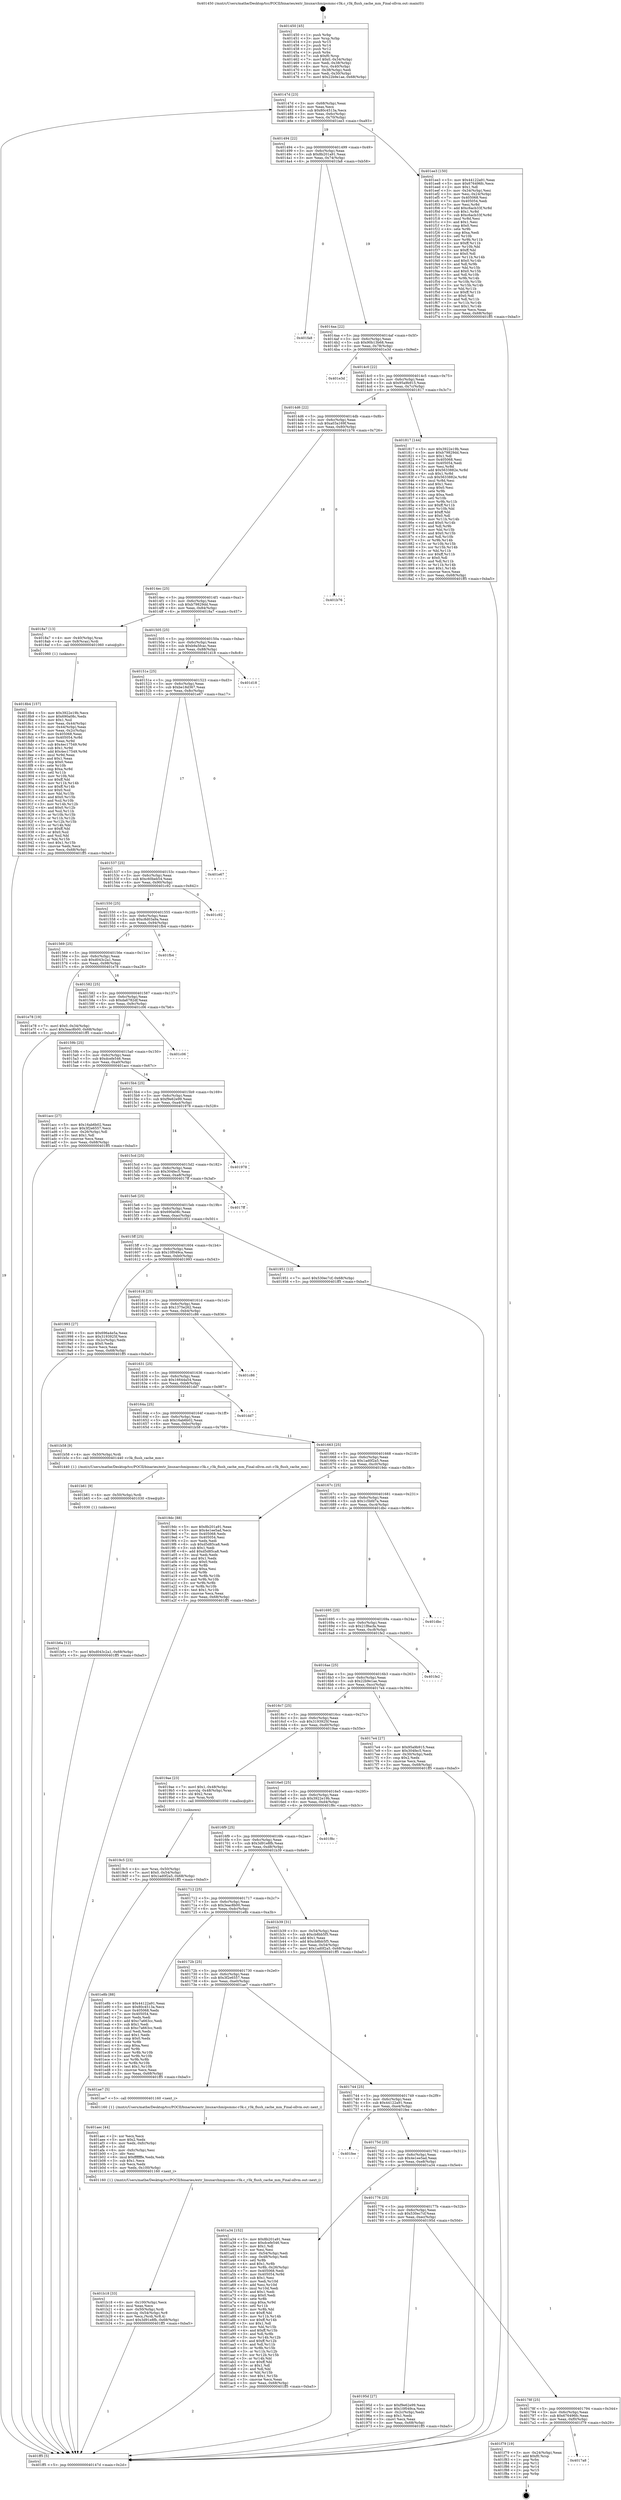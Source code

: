 digraph "0x401450" {
  label = "0x401450 (/mnt/c/Users/mathe/Desktop/tcc/POCII/binaries/extr_linuxarchmipsmmc-r3k.c_r3k_flush_cache_mm_Final-ollvm.out::main(0))"
  labelloc = "t"
  node[shape=record]

  Entry [label="",width=0.3,height=0.3,shape=circle,fillcolor=black,style=filled]
  "0x40147d" [label="{
     0x40147d [23]\l
     | [instrs]\l
     &nbsp;&nbsp;0x40147d \<+3\>: mov -0x68(%rbp),%eax\l
     &nbsp;&nbsp;0x401480 \<+2\>: mov %eax,%ecx\l
     &nbsp;&nbsp;0x401482 \<+6\>: sub $0x80c4513a,%ecx\l
     &nbsp;&nbsp;0x401488 \<+3\>: mov %eax,-0x6c(%rbp)\l
     &nbsp;&nbsp;0x40148b \<+3\>: mov %ecx,-0x70(%rbp)\l
     &nbsp;&nbsp;0x40148e \<+6\>: je 0000000000401ee3 \<main+0xa93\>\l
  }"]
  "0x401ee3" [label="{
     0x401ee3 [150]\l
     | [instrs]\l
     &nbsp;&nbsp;0x401ee3 \<+5\>: mov $0x44122a91,%eax\l
     &nbsp;&nbsp;0x401ee8 \<+5\>: mov $0x676496fc,%ecx\l
     &nbsp;&nbsp;0x401eed \<+2\>: mov $0x1,%dl\l
     &nbsp;&nbsp;0x401eef \<+3\>: mov -0x34(%rbp),%esi\l
     &nbsp;&nbsp;0x401ef2 \<+3\>: mov %esi,-0x24(%rbp)\l
     &nbsp;&nbsp;0x401ef5 \<+7\>: mov 0x405068,%esi\l
     &nbsp;&nbsp;0x401efc \<+7\>: mov 0x405054,%edi\l
     &nbsp;&nbsp;0x401f03 \<+3\>: mov %esi,%r8d\l
     &nbsp;&nbsp;0x401f06 \<+7\>: add $0xc6acb33f,%r8d\l
     &nbsp;&nbsp;0x401f0d \<+4\>: sub $0x1,%r8d\l
     &nbsp;&nbsp;0x401f11 \<+7\>: sub $0xc6acb33f,%r8d\l
     &nbsp;&nbsp;0x401f18 \<+4\>: imul %r8d,%esi\l
     &nbsp;&nbsp;0x401f1c \<+3\>: and $0x1,%esi\l
     &nbsp;&nbsp;0x401f1f \<+3\>: cmp $0x0,%esi\l
     &nbsp;&nbsp;0x401f22 \<+4\>: sete %r9b\l
     &nbsp;&nbsp;0x401f26 \<+3\>: cmp $0xa,%edi\l
     &nbsp;&nbsp;0x401f29 \<+4\>: setl %r10b\l
     &nbsp;&nbsp;0x401f2d \<+3\>: mov %r9b,%r11b\l
     &nbsp;&nbsp;0x401f30 \<+4\>: xor $0xff,%r11b\l
     &nbsp;&nbsp;0x401f34 \<+3\>: mov %r10b,%bl\l
     &nbsp;&nbsp;0x401f37 \<+3\>: xor $0xff,%bl\l
     &nbsp;&nbsp;0x401f3a \<+3\>: xor $0x0,%dl\l
     &nbsp;&nbsp;0x401f3d \<+3\>: mov %r11b,%r14b\l
     &nbsp;&nbsp;0x401f40 \<+4\>: and $0x0,%r14b\l
     &nbsp;&nbsp;0x401f44 \<+3\>: and %dl,%r9b\l
     &nbsp;&nbsp;0x401f47 \<+3\>: mov %bl,%r15b\l
     &nbsp;&nbsp;0x401f4a \<+4\>: and $0x0,%r15b\l
     &nbsp;&nbsp;0x401f4e \<+3\>: and %dl,%r10b\l
     &nbsp;&nbsp;0x401f51 \<+3\>: or %r9b,%r14b\l
     &nbsp;&nbsp;0x401f54 \<+3\>: or %r10b,%r15b\l
     &nbsp;&nbsp;0x401f57 \<+3\>: xor %r15b,%r14b\l
     &nbsp;&nbsp;0x401f5a \<+3\>: or %bl,%r11b\l
     &nbsp;&nbsp;0x401f5d \<+4\>: xor $0xff,%r11b\l
     &nbsp;&nbsp;0x401f61 \<+3\>: or $0x0,%dl\l
     &nbsp;&nbsp;0x401f64 \<+3\>: and %dl,%r11b\l
     &nbsp;&nbsp;0x401f67 \<+3\>: or %r11b,%r14b\l
     &nbsp;&nbsp;0x401f6a \<+4\>: test $0x1,%r14b\l
     &nbsp;&nbsp;0x401f6e \<+3\>: cmovne %ecx,%eax\l
     &nbsp;&nbsp;0x401f71 \<+3\>: mov %eax,-0x68(%rbp)\l
     &nbsp;&nbsp;0x401f74 \<+5\>: jmp 0000000000401ff5 \<main+0xba5\>\l
  }"]
  "0x401494" [label="{
     0x401494 [22]\l
     | [instrs]\l
     &nbsp;&nbsp;0x401494 \<+5\>: jmp 0000000000401499 \<main+0x49\>\l
     &nbsp;&nbsp;0x401499 \<+3\>: mov -0x6c(%rbp),%eax\l
     &nbsp;&nbsp;0x40149c \<+5\>: sub $0x8b201a91,%eax\l
     &nbsp;&nbsp;0x4014a1 \<+3\>: mov %eax,-0x74(%rbp)\l
     &nbsp;&nbsp;0x4014a4 \<+6\>: je 0000000000401fa8 \<main+0xb58\>\l
  }"]
  Exit [label="",width=0.3,height=0.3,shape=circle,fillcolor=black,style=filled,peripheries=2]
  "0x401fa8" [label="{
     0x401fa8\l
  }", style=dashed]
  "0x4014aa" [label="{
     0x4014aa [22]\l
     | [instrs]\l
     &nbsp;&nbsp;0x4014aa \<+5\>: jmp 00000000004014af \<main+0x5f\>\l
     &nbsp;&nbsp;0x4014af \<+3\>: mov -0x6c(%rbp),%eax\l
     &nbsp;&nbsp;0x4014b2 \<+5\>: sub $0x90b13b68,%eax\l
     &nbsp;&nbsp;0x4014b7 \<+3\>: mov %eax,-0x78(%rbp)\l
     &nbsp;&nbsp;0x4014ba \<+6\>: je 0000000000401e3d \<main+0x9ed\>\l
  }"]
  "0x4017a8" [label="{
     0x4017a8\l
  }", style=dashed]
  "0x401e3d" [label="{
     0x401e3d\l
  }", style=dashed]
  "0x4014c0" [label="{
     0x4014c0 [22]\l
     | [instrs]\l
     &nbsp;&nbsp;0x4014c0 \<+5\>: jmp 00000000004014c5 \<main+0x75\>\l
     &nbsp;&nbsp;0x4014c5 \<+3\>: mov -0x6c(%rbp),%eax\l
     &nbsp;&nbsp;0x4014c8 \<+5\>: sub $0x95a9b915,%eax\l
     &nbsp;&nbsp;0x4014cd \<+3\>: mov %eax,-0x7c(%rbp)\l
     &nbsp;&nbsp;0x4014d0 \<+6\>: je 0000000000401817 \<main+0x3c7\>\l
  }"]
  "0x401f79" [label="{
     0x401f79 [19]\l
     | [instrs]\l
     &nbsp;&nbsp;0x401f79 \<+3\>: mov -0x24(%rbp),%eax\l
     &nbsp;&nbsp;0x401f7c \<+7\>: add $0xf0,%rsp\l
     &nbsp;&nbsp;0x401f83 \<+1\>: pop %rbx\l
     &nbsp;&nbsp;0x401f84 \<+2\>: pop %r12\l
     &nbsp;&nbsp;0x401f86 \<+2\>: pop %r14\l
     &nbsp;&nbsp;0x401f88 \<+2\>: pop %r15\l
     &nbsp;&nbsp;0x401f8a \<+1\>: pop %rbp\l
     &nbsp;&nbsp;0x401f8b \<+1\>: ret\l
  }"]
  "0x401817" [label="{
     0x401817 [144]\l
     | [instrs]\l
     &nbsp;&nbsp;0x401817 \<+5\>: mov $0x3922e19b,%eax\l
     &nbsp;&nbsp;0x40181c \<+5\>: mov $0xb79829dd,%ecx\l
     &nbsp;&nbsp;0x401821 \<+2\>: mov $0x1,%dl\l
     &nbsp;&nbsp;0x401823 \<+7\>: mov 0x405068,%esi\l
     &nbsp;&nbsp;0x40182a \<+7\>: mov 0x405054,%edi\l
     &nbsp;&nbsp;0x401831 \<+3\>: mov %esi,%r8d\l
     &nbsp;&nbsp;0x401834 \<+7\>: add $0x5633882e,%r8d\l
     &nbsp;&nbsp;0x40183b \<+4\>: sub $0x1,%r8d\l
     &nbsp;&nbsp;0x40183f \<+7\>: sub $0x5633882e,%r8d\l
     &nbsp;&nbsp;0x401846 \<+4\>: imul %r8d,%esi\l
     &nbsp;&nbsp;0x40184a \<+3\>: and $0x1,%esi\l
     &nbsp;&nbsp;0x40184d \<+3\>: cmp $0x0,%esi\l
     &nbsp;&nbsp;0x401850 \<+4\>: sete %r9b\l
     &nbsp;&nbsp;0x401854 \<+3\>: cmp $0xa,%edi\l
     &nbsp;&nbsp;0x401857 \<+4\>: setl %r10b\l
     &nbsp;&nbsp;0x40185b \<+3\>: mov %r9b,%r11b\l
     &nbsp;&nbsp;0x40185e \<+4\>: xor $0xff,%r11b\l
     &nbsp;&nbsp;0x401862 \<+3\>: mov %r10b,%bl\l
     &nbsp;&nbsp;0x401865 \<+3\>: xor $0xff,%bl\l
     &nbsp;&nbsp;0x401868 \<+3\>: xor $0x0,%dl\l
     &nbsp;&nbsp;0x40186b \<+3\>: mov %r11b,%r14b\l
     &nbsp;&nbsp;0x40186e \<+4\>: and $0x0,%r14b\l
     &nbsp;&nbsp;0x401872 \<+3\>: and %dl,%r9b\l
     &nbsp;&nbsp;0x401875 \<+3\>: mov %bl,%r15b\l
     &nbsp;&nbsp;0x401878 \<+4\>: and $0x0,%r15b\l
     &nbsp;&nbsp;0x40187c \<+3\>: and %dl,%r10b\l
     &nbsp;&nbsp;0x40187f \<+3\>: or %r9b,%r14b\l
     &nbsp;&nbsp;0x401882 \<+3\>: or %r10b,%r15b\l
     &nbsp;&nbsp;0x401885 \<+3\>: xor %r15b,%r14b\l
     &nbsp;&nbsp;0x401888 \<+3\>: or %bl,%r11b\l
     &nbsp;&nbsp;0x40188b \<+4\>: xor $0xff,%r11b\l
     &nbsp;&nbsp;0x40188f \<+3\>: or $0x0,%dl\l
     &nbsp;&nbsp;0x401892 \<+3\>: and %dl,%r11b\l
     &nbsp;&nbsp;0x401895 \<+3\>: or %r11b,%r14b\l
     &nbsp;&nbsp;0x401898 \<+4\>: test $0x1,%r14b\l
     &nbsp;&nbsp;0x40189c \<+3\>: cmovne %ecx,%eax\l
     &nbsp;&nbsp;0x40189f \<+3\>: mov %eax,-0x68(%rbp)\l
     &nbsp;&nbsp;0x4018a2 \<+5\>: jmp 0000000000401ff5 \<main+0xba5\>\l
  }"]
  "0x4014d6" [label="{
     0x4014d6 [22]\l
     | [instrs]\l
     &nbsp;&nbsp;0x4014d6 \<+5\>: jmp 00000000004014db \<main+0x8b\>\l
     &nbsp;&nbsp;0x4014db \<+3\>: mov -0x6c(%rbp),%eax\l
     &nbsp;&nbsp;0x4014de \<+5\>: sub $0xa03a169f,%eax\l
     &nbsp;&nbsp;0x4014e3 \<+3\>: mov %eax,-0x80(%rbp)\l
     &nbsp;&nbsp;0x4014e6 \<+6\>: je 0000000000401b76 \<main+0x726\>\l
  }"]
  "0x401b6a" [label="{
     0x401b6a [12]\l
     | [instrs]\l
     &nbsp;&nbsp;0x401b6a \<+7\>: movl $0xd043c2a1,-0x68(%rbp)\l
     &nbsp;&nbsp;0x401b71 \<+5\>: jmp 0000000000401ff5 \<main+0xba5\>\l
  }"]
  "0x401b76" [label="{
     0x401b76\l
  }", style=dashed]
  "0x4014ec" [label="{
     0x4014ec [25]\l
     | [instrs]\l
     &nbsp;&nbsp;0x4014ec \<+5\>: jmp 00000000004014f1 \<main+0xa1\>\l
     &nbsp;&nbsp;0x4014f1 \<+3\>: mov -0x6c(%rbp),%eax\l
     &nbsp;&nbsp;0x4014f4 \<+5\>: sub $0xb79829dd,%eax\l
     &nbsp;&nbsp;0x4014f9 \<+6\>: mov %eax,-0x84(%rbp)\l
     &nbsp;&nbsp;0x4014ff \<+6\>: je 00000000004018a7 \<main+0x457\>\l
  }"]
  "0x401b61" [label="{
     0x401b61 [9]\l
     | [instrs]\l
     &nbsp;&nbsp;0x401b61 \<+4\>: mov -0x50(%rbp),%rdi\l
     &nbsp;&nbsp;0x401b65 \<+5\>: call 0000000000401030 \<free@plt\>\l
     | [calls]\l
     &nbsp;&nbsp;0x401030 \{1\} (unknown)\l
  }"]
  "0x4018a7" [label="{
     0x4018a7 [13]\l
     | [instrs]\l
     &nbsp;&nbsp;0x4018a7 \<+4\>: mov -0x40(%rbp),%rax\l
     &nbsp;&nbsp;0x4018ab \<+4\>: mov 0x8(%rax),%rdi\l
     &nbsp;&nbsp;0x4018af \<+5\>: call 0000000000401060 \<atoi@plt\>\l
     | [calls]\l
     &nbsp;&nbsp;0x401060 \{1\} (unknown)\l
  }"]
  "0x401505" [label="{
     0x401505 [25]\l
     | [instrs]\l
     &nbsp;&nbsp;0x401505 \<+5\>: jmp 000000000040150a \<main+0xba\>\l
     &nbsp;&nbsp;0x40150a \<+3\>: mov -0x6c(%rbp),%eax\l
     &nbsp;&nbsp;0x40150d \<+5\>: sub $0xb9a5fcac,%eax\l
     &nbsp;&nbsp;0x401512 \<+6\>: mov %eax,-0x88(%rbp)\l
     &nbsp;&nbsp;0x401518 \<+6\>: je 0000000000401d18 \<main+0x8c8\>\l
  }"]
  "0x401b18" [label="{
     0x401b18 [33]\l
     | [instrs]\l
     &nbsp;&nbsp;0x401b18 \<+6\>: mov -0x100(%rbp),%ecx\l
     &nbsp;&nbsp;0x401b1e \<+3\>: imul %eax,%ecx\l
     &nbsp;&nbsp;0x401b21 \<+4\>: mov -0x50(%rbp),%rdi\l
     &nbsp;&nbsp;0x401b25 \<+4\>: movslq -0x54(%rbp),%r8\l
     &nbsp;&nbsp;0x401b29 \<+4\>: mov %ecx,(%rdi,%r8,4)\l
     &nbsp;&nbsp;0x401b2d \<+7\>: movl $0x3d91e8fb,-0x68(%rbp)\l
     &nbsp;&nbsp;0x401b34 \<+5\>: jmp 0000000000401ff5 \<main+0xba5\>\l
  }"]
  "0x401d18" [label="{
     0x401d18\l
  }", style=dashed]
  "0x40151e" [label="{
     0x40151e [25]\l
     | [instrs]\l
     &nbsp;&nbsp;0x40151e \<+5\>: jmp 0000000000401523 \<main+0xd3\>\l
     &nbsp;&nbsp;0x401523 \<+3\>: mov -0x6c(%rbp),%eax\l
     &nbsp;&nbsp;0x401526 \<+5\>: sub $0xbe18d367,%eax\l
     &nbsp;&nbsp;0x40152b \<+6\>: mov %eax,-0x8c(%rbp)\l
     &nbsp;&nbsp;0x401531 \<+6\>: je 0000000000401e67 \<main+0xa17\>\l
  }"]
  "0x401aec" [label="{
     0x401aec [44]\l
     | [instrs]\l
     &nbsp;&nbsp;0x401aec \<+2\>: xor %ecx,%ecx\l
     &nbsp;&nbsp;0x401aee \<+5\>: mov $0x2,%edx\l
     &nbsp;&nbsp;0x401af3 \<+6\>: mov %edx,-0xfc(%rbp)\l
     &nbsp;&nbsp;0x401af9 \<+1\>: cltd\l
     &nbsp;&nbsp;0x401afa \<+6\>: mov -0xfc(%rbp),%esi\l
     &nbsp;&nbsp;0x401b00 \<+2\>: idiv %esi\l
     &nbsp;&nbsp;0x401b02 \<+6\>: imul $0xfffffffe,%edx,%edx\l
     &nbsp;&nbsp;0x401b08 \<+3\>: sub $0x1,%ecx\l
     &nbsp;&nbsp;0x401b0b \<+2\>: sub %ecx,%edx\l
     &nbsp;&nbsp;0x401b0d \<+6\>: mov %edx,-0x100(%rbp)\l
     &nbsp;&nbsp;0x401b13 \<+5\>: call 0000000000401160 \<next_i\>\l
     | [calls]\l
     &nbsp;&nbsp;0x401160 \{1\} (/mnt/c/Users/mathe/Desktop/tcc/POCII/binaries/extr_linuxarchmipsmmc-r3k.c_r3k_flush_cache_mm_Final-ollvm.out::next_i)\l
  }"]
  "0x401e67" [label="{
     0x401e67\l
  }", style=dashed]
  "0x401537" [label="{
     0x401537 [25]\l
     | [instrs]\l
     &nbsp;&nbsp;0x401537 \<+5\>: jmp 000000000040153c \<main+0xec\>\l
     &nbsp;&nbsp;0x40153c \<+3\>: mov -0x6c(%rbp),%eax\l
     &nbsp;&nbsp;0x40153f \<+5\>: sub $0xc60beb54,%eax\l
     &nbsp;&nbsp;0x401544 \<+6\>: mov %eax,-0x90(%rbp)\l
     &nbsp;&nbsp;0x40154a \<+6\>: je 0000000000401c92 \<main+0x842\>\l
  }"]
  "0x4019c5" [label="{
     0x4019c5 [23]\l
     | [instrs]\l
     &nbsp;&nbsp;0x4019c5 \<+4\>: mov %rax,-0x50(%rbp)\l
     &nbsp;&nbsp;0x4019c9 \<+7\>: movl $0x0,-0x54(%rbp)\l
     &nbsp;&nbsp;0x4019d0 \<+7\>: movl $0x1ad0f2a5,-0x68(%rbp)\l
     &nbsp;&nbsp;0x4019d7 \<+5\>: jmp 0000000000401ff5 \<main+0xba5\>\l
  }"]
  "0x401c92" [label="{
     0x401c92\l
  }", style=dashed]
  "0x401550" [label="{
     0x401550 [25]\l
     | [instrs]\l
     &nbsp;&nbsp;0x401550 \<+5\>: jmp 0000000000401555 \<main+0x105\>\l
     &nbsp;&nbsp;0x401555 \<+3\>: mov -0x6c(%rbp),%eax\l
     &nbsp;&nbsp;0x401558 \<+5\>: sub $0xc8d03a9a,%eax\l
     &nbsp;&nbsp;0x40155d \<+6\>: mov %eax,-0x94(%rbp)\l
     &nbsp;&nbsp;0x401563 \<+6\>: je 0000000000401fb4 \<main+0xb64\>\l
  }"]
  "0x40178f" [label="{
     0x40178f [25]\l
     | [instrs]\l
     &nbsp;&nbsp;0x40178f \<+5\>: jmp 0000000000401794 \<main+0x344\>\l
     &nbsp;&nbsp;0x401794 \<+3\>: mov -0x6c(%rbp),%eax\l
     &nbsp;&nbsp;0x401797 \<+5\>: sub $0x676496fc,%eax\l
     &nbsp;&nbsp;0x40179c \<+6\>: mov %eax,-0xf0(%rbp)\l
     &nbsp;&nbsp;0x4017a2 \<+6\>: je 0000000000401f79 \<main+0xb29\>\l
  }"]
  "0x401fb4" [label="{
     0x401fb4\l
  }", style=dashed]
  "0x401569" [label="{
     0x401569 [25]\l
     | [instrs]\l
     &nbsp;&nbsp;0x401569 \<+5\>: jmp 000000000040156e \<main+0x11e\>\l
     &nbsp;&nbsp;0x40156e \<+3\>: mov -0x6c(%rbp),%eax\l
     &nbsp;&nbsp;0x401571 \<+5\>: sub $0xd043c2a1,%eax\l
     &nbsp;&nbsp;0x401576 \<+6\>: mov %eax,-0x98(%rbp)\l
     &nbsp;&nbsp;0x40157c \<+6\>: je 0000000000401e78 \<main+0xa28\>\l
  }"]
  "0x40195d" [label="{
     0x40195d [27]\l
     | [instrs]\l
     &nbsp;&nbsp;0x40195d \<+5\>: mov $0xf9e62e99,%eax\l
     &nbsp;&nbsp;0x401962 \<+5\>: mov $0x10f049ca,%ecx\l
     &nbsp;&nbsp;0x401967 \<+3\>: mov -0x2c(%rbp),%edx\l
     &nbsp;&nbsp;0x40196a \<+3\>: cmp $0x1,%edx\l
     &nbsp;&nbsp;0x40196d \<+3\>: cmovl %ecx,%eax\l
     &nbsp;&nbsp;0x401970 \<+3\>: mov %eax,-0x68(%rbp)\l
     &nbsp;&nbsp;0x401973 \<+5\>: jmp 0000000000401ff5 \<main+0xba5\>\l
  }"]
  "0x401e78" [label="{
     0x401e78 [19]\l
     | [instrs]\l
     &nbsp;&nbsp;0x401e78 \<+7\>: movl $0x0,-0x34(%rbp)\l
     &nbsp;&nbsp;0x401e7f \<+7\>: movl $0x3eac8b00,-0x68(%rbp)\l
     &nbsp;&nbsp;0x401e86 \<+5\>: jmp 0000000000401ff5 \<main+0xba5\>\l
  }"]
  "0x401582" [label="{
     0x401582 [25]\l
     | [instrs]\l
     &nbsp;&nbsp;0x401582 \<+5\>: jmp 0000000000401587 \<main+0x137\>\l
     &nbsp;&nbsp;0x401587 \<+3\>: mov -0x6c(%rbp),%eax\l
     &nbsp;&nbsp;0x40158a \<+5\>: sub $0xda6782df,%eax\l
     &nbsp;&nbsp;0x40158f \<+6\>: mov %eax,-0x9c(%rbp)\l
     &nbsp;&nbsp;0x401595 \<+6\>: je 0000000000401c06 \<main+0x7b6\>\l
  }"]
  "0x401776" [label="{
     0x401776 [25]\l
     | [instrs]\l
     &nbsp;&nbsp;0x401776 \<+5\>: jmp 000000000040177b \<main+0x32b\>\l
     &nbsp;&nbsp;0x40177b \<+3\>: mov -0x6c(%rbp),%eax\l
     &nbsp;&nbsp;0x40177e \<+5\>: sub $0x530ec7cf,%eax\l
     &nbsp;&nbsp;0x401783 \<+6\>: mov %eax,-0xec(%rbp)\l
     &nbsp;&nbsp;0x401789 \<+6\>: je 000000000040195d \<main+0x50d\>\l
  }"]
  "0x401c06" [label="{
     0x401c06\l
  }", style=dashed]
  "0x40159b" [label="{
     0x40159b [25]\l
     | [instrs]\l
     &nbsp;&nbsp;0x40159b \<+5\>: jmp 00000000004015a0 \<main+0x150\>\l
     &nbsp;&nbsp;0x4015a0 \<+3\>: mov -0x6c(%rbp),%eax\l
     &nbsp;&nbsp;0x4015a3 \<+5\>: sub $0xdcefe546,%eax\l
     &nbsp;&nbsp;0x4015a8 \<+6\>: mov %eax,-0xa0(%rbp)\l
     &nbsp;&nbsp;0x4015ae \<+6\>: je 0000000000401acc \<main+0x67c\>\l
  }"]
  "0x401a34" [label="{
     0x401a34 [152]\l
     | [instrs]\l
     &nbsp;&nbsp;0x401a34 \<+5\>: mov $0x8b201a91,%eax\l
     &nbsp;&nbsp;0x401a39 \<+5\>: mov $0xdcefe546,%ecx\l
     &nbsp;&nbsp;0x401a3e \<+2\>: mov $0x1,%dl\l
     &nbsp;&nbsp;0x401a40 \<+2\>: xor %esi,%esi\l
     &nbsp;&nbsp;0x401a42 \<+3\>: mov -0x54(%rbp),%edi\l
     &nbsp;&nbsp;0x401a45 \<+3\>: cmp -0x48(%rbp),%edi\l
     &nbsp;&nbsp;0x401a48 \<+4\>: setl %r8b\l
     &nbsp;&nbsp;0x401a4c \<+4\>: and $0x1,%r8b\l
     &nbsp;&nbsp;0x401a50 \<+4\>: mov %r8b,-0x26(%rbp)\l
     &nbsp;&nbsp;0x401a54 \<+7\>: mov 0x405068,%edi\l
     &nbsp;&nbsp;0x401a5b \<+8\>: mov 0x405054,%r9d\l
     &nbsp;&nbsp;0x401a63 \<+3\>: sub $0x1,%esi\l
     &nbsp;&nbsp;0x401a66 \<+3\>: mov %edi,%r10d\l
     &nbsp;&nbsp;0x401a69 \<+3\>: add %esi,%r10d\l
     &nbsp;&nbsp;0x401a6c \<+4\>: imul %r10d,%edi\l
     &nbsp;&nbsp;0x401a70 \<+3\>: and $0x1,%edi\l
     &nbsp;&nbsp;0x401a73 \<+3\>: cmp $0x0,%edi\l
     &nbsp;&nbsp;0x401a76 \<+4\>: sete %r8b\l
     &nbsp;&nbsp;0x401a7a \<+4\>: cmp $0xa,%r9d\l
     &nbsp;&nbsp;0x401a7e \<+4\>: setl %r11b\l
     &nbsp;&nbsp;0x401a82 \<+3\>: mov %r8b,%bl\l
     &nbsp;&nbsp;0x401a85 \<+3\>: xor $0xff,%bl\l
     &nbsp;&nbsp;0x401a88 \<+3\>: mov %r11b,%r14b\l
     &nbsp;&nbsp;0x401a8b \<+4\>: xor $0xff,%r14b\l
     &nbsp;&nbsp;0x401a8f \<+3\>: xor $0x1,%dl\l
     &nbsp;&nbsp;0x401a92 \<+3\>: mov %bl,%r15b\l
     &nbsp;&nbsp;0x401a95 \<+4\>: and $0xff,%r15b\l
     &nbsp;&nbsp;0x401a99 \<+3\>: and %dl,%r8b\l
     &nbsp;&nbsp;0x401a9c \<+3\>: mov %r14b,%r12b\l
     &nbsp;&nbsp;0x401a9f \<+4\>: and $0xff,%r12b\l
     &nbsp;&nbsp;0x401aa3 \<+3\>: and %dl,%r11b\l
     &nbsp;&nbsp;0x401aa6 \<+3\>: or %r8b,%r15b\l
     &nbsp;&nbsp;0x401aa9 \<+3\>: or %r11b,%r12b\l
     &nbsp;&nbsp;0x401aac \<+3\>: xor %r12b,%r15b\l
     &nbsp;&nbsp;0x401aaf \<+3\>: or %r14b,%bl\l
     &nbsp;&nbsp;0x401ab2 \<+3\>: xor $0xff,%bl\l
     &nbsp;&nbsp;0x401ab5 \<+3\>: or $0x1,%dl\l
     &nbsp;&nbsp;0x401ab8 \<+2\>: and %dl,%bl\l
     &nbsp;&nbsp;0x401aba \<+3\>: or %bl,%r15b\l
     &nbsp;&nbsp;0x401abd \<+4\>: test $0x1,%r15b\l
     &nbsp;&nbsp;0x401ac1 \<+3\>: cmovne %ecx,%eax\l
     &nbsp;&nbsp;0x401ac4 \<+3\>: mov %eax,-0x68(%rbp)\l
     &nbsp;&nbsp;0x401ac7 \<+5\>: jmp 0000000000401ff5 \<main+0xba5\>\l
  }"]
  "0x401acc" [label="{
     0x401acc [27]\l
     | [instrs]\l
     &nbsp;&nbsp;0x401acc \<+5\>: mov $0x16ab6b02,%eax\l
     &nbsp;&nbsp;0x401ad1 \<+5\>: mov $0x3f2e6557,%ecx\l
     &nbsp;&nbsp;0x401ad6 \<+3\>: mov -0x26(%rbp),%dl\l
     &nbsp;&nbsp;0x401ad9 \<+3\>: test $0x1,%dl\l
     &nbsp;&nbsp;0x401adc \<+3\>: cmovne %ecx,%eax\l
     &nbsp;&nbsp;0x401adf \<+3\>: mov %eax,-0x68(%rbp)\l
     &nbsp;&nbsp;0x401ae2 \<+5\>: jmp 0000000000401ff5 \<main+0xba5\>\l
  }"]
  "0x4015b4" [label="{
     0x4015b4 [25]\l
     | [instrs]\l
     &nbsp;&nbsp;0x4015b4 \<+5\>: jmp 00000000004015b9 \<main+0x169\>\l
     &nbsp;&nbsp;0x4015b9 \<+3\>: mov -0x6c(%rbp),%eax\l
     &nbsp;&nbsp;0x4015bc \<+5\>: sub $0xf9e62e99,%eax\l
     &nbsp;&nbsp;0x4015c1 \<+6\>: mov %eax,-0xa4(%rbp)\l
     &nbsp;&nbsp;0x4015c7 \<+6\>: je 0000000000401978 \<main+0x528\>\l
  }"]
  "0x40175d" [label="{
     0x40175d [25]\l
     | [instrs]\l
     &nbsp;&nbsp;0x40175d \<+5\>: jmp 0000000000401762 \<main+0x312\>\l
     &nbsp;&nbsp;0x401762 \<+3\>: mov -0x6c(%rbp),%eax\l
     &nbsp;&nbsp;0x401765 \<+5\>: sub $0x4e1ee5ad,%eax\l
     &nbsp;&nbsp;0x40176a \<+6\>: mov %eax,-0xe8(%rbp)\l
     &nbsp;&nbsp;0x401770 \<+6\>: je 0000000000401a34 \<main+0x5e4\>\l
  }"]
  "0x401978" [label="{
     0x401978\l
  }", style=dashed]
  "0x4015cd" [label="{
     0x4015cd [25]\l
     | [instrs]\l
     &nbsp;&nbsp;0x4015cd \<+5\>: jmp 00000000004015d2 \<main+0x182\>\l
     &nbsp;&nbsp;0x4015d2 \<+3\>: mov -0x6c(%rbp),%eax\l
     &nbsp;&nbsp;0x4015d5 \<+5\>: sub $0x304fec5,%eax\l
     &nbsp;&nbsp;0x4015da \<+6\>: mov %eax,-0xa8(%rbp)\l
     &nbsp;&nbsp;0x4015e0 \<+6\>: je 00000000004017ff \<main+0x3af\>\l
  }"]
  "0x401fee" [label="{
     0x401fee\l
  }", style=dashed]
  "0x4017ff" [label="{
     0x4017ff\l
  }", style=dashed]
  "0x4015e6" [label="{
     0x4015e6 [25]\l
     | [instrs]\l
     &nbsp;&nbsp;0x4015e6 \<+5\>: jmp 00000000004015eb \<main+0x19b\>\l
     &nbsp;&nbsp;0x4015eb \<+3\>: mov -0x6c(%rbp),%eax\l
     &nbsp;&nbsp;0x4015ee \<+5\>: sub $0x690a08c,%eax\l
     &nbsp;&nbsp;0x4015f3 \<+6\>: mov %eax,-0xac(%rbp)\l
     &nbsp;&nbsp;0x4015f9 \<+6\>: je 0000000000401951 \<main+0x501\>\l
  }"]
  "0x401744" [label="{
     0x401744 [25]\l
     | [instrs]\l
     &nbsp;&nbsp;0x401744 \<+5\>: jmp 0000000000401749 \<main+0x2f9\>\l
     &nbsp;&nbsp;0x401749 \<+3\>: mov -0x6c(%rbp),%eax\l
     &nbsp;&nbsp;0x40174c \<+5\>: sub $0x44122a91,%eax\l
     &nbsp;&nbsp;0x401751 \<+6\>: mov %eax,-0xe4(%rbp)\l
     &nbsp;&nbsp;0x401757 \<+6\>: je 0000000000401fee \<main+0xb9e\>\l
  }"]
  "0x401951" [label="{
     0x401951 [12]\l
     | [instrs]\l
     &nbsp;&nbsp;0x401951 \<+7\>: movl $0x530ec7cf,-0x68(%rbp)\l
     &nbsp;&nbsp;0x401958 \<+5\>: jmp 0000000000401ff5 \<main+0xba5\>\l
  }"]
  "0x4015ff" [label="{
     0x4015ff [25]\l
     | [instrs]\l
     &nbsp;&nbsp;0x4015ff \<+5\>: jmp 0000000000401604 \<main+0x1b4\>\l
     &nbsp;&nbsp;0x401604 \<+3\>: mov -0x6c(%rbp),%eax\l
     &nbsp;&nbsp;0x401607 \<+5\>: sub $0x10f049ca,%eax\l
     &nbsp;&nbsp;0x40160c \<+6\>: mov %eax,-0xb0(%rbp)\l
     &nbsp;&nbsp;0x401612 \<+6\>: je 0000000000401993 \<main+0x543\>\l
  }"]
  "0x401ae7" [label="{
     0x401ae7 [5]\l
     | [instrs]\l
     &nbsp;&nbsp;0x401ae7 \<+5\>: call 0000000000401160 \<next_i\>\l
     | [calls]\l
     &nbsp;&nbsp;0x401160 \{1\} (/mnt/c/Users/mathe/Desktop/tcc/POCII/binaries/extr_linuxarchmipsmmc-r3k.c_r3k_flush_cache_mm_Final-ollvm.out::next_i)\l
  }"]
  "0x401993" [label="{
     0x401993 [27]\l
     | [instrs]\l
     &nbsp;&nbsp;0x401993 \<+5\>: mov $0x696a4e5a,%eax\l
     &nbsp;&nbsp;0x401998 \<+5\>: mov $0x3193925f,%ecx\l
     &nbsp;&nbsp;0x40199d \<+3\>: mov -0x2c(%rbp),%edx\l
     &nbsp;&nbsp;0x4019a0 \<+3\>: cmp $0x0,%edx\l
     &nbsp;&nbsp;0x4019a3 \<+3\>: cmove %ecx,%eax\l
     &nbsp;&nbsp;0x4019a6 \<+3\>: mov %eax,-0x68(%rbp)\l
     &nbsp;&nbsp;0x4019a9 \<+5\>: jmp 0000000000401ff5 \<main+0xba5\>\l
  }"]
  "0x401618" [label="{
     0x401618 [25]\l
     | [instrs]\l
     &nbsp;&nbsp;0x401618 \<+5\>: jmp 000000000040161d \<main+0x1cd\>\l
     &nbsp;&nbsp;0x40161d \<+3\>: mov -0x6c(%rbp),%eax\l
     &nbsp;&nbsp;0x401620 \<+5\>: sub $0x1375e262,%eax\l
     &nbsp;&nbsp;0x401625 \<+6\>: mov %eax,-0xb4(%rbp)\l
     &nbsp;&nbsp;0x40162b \<+6\>: je 0000000000401c86 \<main+0x836\>\l
  }"]
  "0x40172b" [label="{
     0x40172b [25]\l
     | [instrs]\l
     &nbsp;&nbsp;0x40172b \<+5\>: jmp 0000000000401730 \<main+0x2e0\>\l
     &nbsp;&nbsp;0x401730 \<+3\>: mov -0x6c(%rbp),%eax\l
     &nbsp;&nbsp;0x401733 \<+5\>: sub $0x3f2e6557,%eax\l
     &nbsp;&nbsp;0x401738 \<+6\>: mov %eax,-0xe0(%rbp)\l
     &nbsp;&nbsp;0x40173e \<+6\>: je 0000000000401ae7 \<main+0x697\>\l
  }"]
  "0x401c86" [label="{
     0x401c86\l
  }", style=dashed]
  "0x401631" [label="{
     0x401631 [25]\l
     | [instrs]\l
     &nbsp;&nbsp;0x401631 \<+5\>: jmp 0000000000401636 \<main+0x1e6\>\l
     &nbsp;&nbsp;0x401636 \<+3\>: mov -0x6c(%rbp),%eax\l
     &nbsp;&nbsp;0x401639 \<+5\>: sub $0x16644a54,%eax\l
     &nbsp;&nbsp;0x40163e \<+6\>: mov %eax,-0xb8(%rbp)\l
     &nbsp;&nbsp;0x401644 \<+6\>: je 0000000000401dd7 \<main+0x987\>\l
  }"]
  "0x401e8b" [label="{
     0x401e8b [88]\l
     | [instrs]\l
     &nbsp;&nbsp;0x401e8b \<+5\>: mov $0x44122a91,%eax\l
     &nbsp;&nbsp;0x401e90 \<+5\>: mov $0x80c4513a,%ecx\l
     &nbsp;&nbsp;0x401e95 \<+7\>: mov 0x405068,%edx\l
     &nbsp;&nbsp;0x401e9c \<+7\>: mov 0x405054,%esi\l
     &nbsp;&nbsp;0x401ea3 \<+2\>: mov %edx,%edi\l
     &nbsp;&nbsp;0x401ea5 \<+6\>: add $0xc7a663cc,%edi\l
     &nbsp;&nbsp;0x401eab \<+3\>: sub $0x1,%edi\l
     &nbsp;&nbsp;0x401eae \<+6\>: sub $0xc7a663cc,%edi\l
     &nbsp;&nbsp;0x401eb4 \<+3\>: imul %edi,%edx\l
     &nbsp;&nbsp;0x401eb7 \<+3\>: and $0x1,%edx\l
     &nbsp;&nbsp;0x401eba \<+3\>: cmp $0x0,%edx\l
     &nbsp;&nbsp;0x401ebd \<+4\>: sete %r8b\l
     &nbsp;&nbsp;0x401ec1 \<+3\>: cmp $0xa,%esi\l
     &nbsp;&nbsp;0x401ec4 \<+4\>: setl %r9b\l
     &nbsp;&nbsp;0x401ec8 \<+3\>: mov %r8b,%r10b\l
     &nbsp;&nbsp;0x401ecb \<+3\>: and %r9b,%r10b\l
     &nbsp;&nbsp;0x401ece \<+3\>: xor %r9b,%r8b\l
     &nbsp;&nbsp;0x401ed1 \<+3\>: or %r8b,%r10b\l
     &nbsp;&nbsp;0x401ed4 \<+4\>: test $0x1,%r10b\l
     &nbsp;&nbsp;0x401ed8 \<+3\>: cmovne %ecx,%eax\l
     &nbsp;&nbsp;0x401edb \<+3\>: mov %eax,-0x68(%rbp)\l
     &nbsp;&nbsp;0x401ede \<+5\>: jmp 0000000000401ff5 \<main+0xba5\>\l
  }"]
  "0x401dd7" [label="{
     0x401dd7\l
  }", style=dashed]
  "0x40164a" [label="{
     0x40164a [25]\l
     | [instrs]\l
     &nbsp;&nbsp;0x40164a \<+5\>: jmp 000000000040164f \<main+0x1ff\>\l
     &nbsp;&nbsp;0x40164f \<+3\>: mov -0x6c(%rbp),%eax\l
     &nbsp;&nbsp;0x401652 \<+5\>: sub $0x16ab6b02,%eax\l
     &nbsp;&nbsp;0x401657 \<+6\>: mov %eax,-0xbc(%rbp)\l
     &nbsp;&nbsp;0x40165d \<+6\>: je 0000000000401b58 \<main+0x708\>\l
  }"]
  "0x401712" [label="{
     0x401712 [25]\l
     | [instrs]\l
     &nbsp;&nbsp;0x401712 \<+5\>: jmp 0000000000401717 \<main+0x2c7\>\l
     &nbsp;&nbsp;0x401717 \<+3\>: mov -0x6c(%rbp),%eax\l
     &nbsp;&nbsp;0x40171a \<+5\>: sub $0x3eac8b00,%eax\l
     &nbsp;&nbsp;0x40171f \<+6\>: mov %eax,-0xdc(%rbp)\l
     &nbsp;&nbsp;0x401725 \<+6\>: je 0000000000401e8b \<main+0xa3b\>\l
  }"]
  "0x401b58" [label="{
     0x401b58 [9]\l
     | [instrs]\l
     &nbsp;&nbsp;0x401b58 \<+4\>: mov -0x50(%rbp),%rdi\l
     &nbsp;&nbsp;0x401b5c \<+5\>: call 0000000000401440 \<r3k_flush_cache_mm\>\l
     | [calls]\l
     &nbsp;&nbsp;0x401440 \{1\} (/mnt/c/Users/mathe/Desktop/tcc/POCII/binaries/extr_linuxarchmipsmmc-r3k.c_r3k_flush_cache_mm_Final-ollvm.out::r3k_flush_cache_mm)\l
  }"]
  "0x401663" [label="{
     0x401663 [25]\l
     | [instrs]\l
     &nbsp;&nbsp;0x401663 \<+5\>: jmp 0000000000401668 \<main+0x218\>\l
     &nbsp;&nbsp;0x401668 \<+3\>: mov -0x6c(%rbp),%eax\l
     &nbsp;&nbsp;0x40166b \<+5\>: sub $0x1ad0f2a5,%eax\l
     &nbsp;&nbsp;0x401670 \<+6\>: mov %eax,-0xc0(%rbp)\l
     &nbsp;&nbsp;0x401676 \<+6\>: je 00000000004019dc \<main+0x58c\>\l
  }"]
  "0x401b39" [label="{
     0x401b39 [31]\l
     | [instrs]\l
     &nbsp;&nbsp;0x401b39 \<+3\>: mov -0x54(%rbp),%eax\l
     &nbsp;&nbsp;0x401b3c \<+5\>: sub $0xcb8bb5f5,%eax\l
     &nbsp;&nbsp;0x401b41 \<+3\>: add $0x1,%eax\l
     &nbsp;&nbsp;0x401b44 \<+5\>: add $0xcb8bb5f5,%eax\l
     &nbsp;&nbsp;0x401b49 \<+3\>: mov %eax,-0x54(%rbp)\l
     &nbsp;&nbsp;0x401b4c \<+7\>: movl $0x1ad0f2a5,-0x68(%rbp)\l
     &nbsp;&nbsp;0x401b53 \<+5\>: jmp 0000000000401ff5 \<main+0xba5\>\l
  }"]
  "0x4019dc" [label="{
     0x4019dc [88]\l
     | [instrs]\l
     &nbsp;&nbsp;0x4019dc \<+5\>: mov $0x8b201a91,%eax\l
     &nbsp;&nbsp;0x4019e1 \<+5\>: mov $0x4e1ee5ad,%ecx\l
     &nbsp;&nbsp;0x4019e6 \<+7\>: mov 0x405068,%edx\l
     &nbsp;&nbsp;0x4019ed \<+7\>: mov 0x405054,%esi\l
     &nbsp;&nbsp;0x4019f4 \<+2\>: mov %edx,%edi\l
     &nbsp;&nbsp;0x4019f6 \<+6\>: sub $0xd5d85ca8,%edi\l
     &nbsp;&nbsp;0x4019fc \<+3\>: sub $0x1,%edi\l
     &nbsp;&nbsp;0x4019ff \<+6\>: add $0xd5d85ca8,%edi\l
     &nbsp;&nbsp;0x401a05 \<+3\>: imul %edi,%edx\l
     &nbsp;&nbsp;0x401a08 \<+3\>: and $0x1,%edx\l
     &nbsp;&nbsp;0x401a0b \<+3\>: cmp $0x0,%edx\l
     &nbsp;&nbsp;0x401a0e \<+4\>: sete %r8b\l
     &nbsp;&nbsp;0x401a12 \<+3\>: cmp $0xa,%esi\l
     &nbsp;&nbsp;0x401a15 \<+4\>: setl %r9b\l
     &nbsp;&nbsp;0x401a19 \<+3\>: mov %r8b,%r10b\l
     &nbsp;&nbsp;0x401a1c \<+3\>: and %r9b,%r10b\l
     &nbsp;&nbsp;0x401a1f \<+3\>: xor %r9b,%r8b\l
     &nbsp;&nbsp;0x401a22 \<+3\>: or %r8b,%r10b\l
     &nbsp;&nbsp;0x401a25 \<+4\>: test $0x1,%r10b\l
     &nbsp;&nbsp;0x401a29 \<+3\>: cmovne %ecx,%eax\l
     &nbsp;&nbsp;0x401a2c \<+3\>: mov %eax,-0x68(%rbp)\l
     &nbsp;&nbsp;0x401a2f \<+5\>: jmp 0000000000401ff5 \<main+0xba5\>\l
  }"]
  "0x40167c" [label="{
     0x40167c [25]\l
     | [instrs]\l
     &nbsp;&nbsp;0x40167c \<+5\>: jmp 0000000000401681 \<main+0x231\>\l
     &nbsp;&nbsp;0x401681 \<+3\>: mov -0x6c(%rbp),%eax\l
     &nbsp;&nbsp;0x401684 \<+5\>: sub $0x1c5bfd7a,%eax\l
     &nbsp;&nbsp;0x401689 \<+6\>: mov %eax,-0xc4(%rbp)\l
     &nbsp;&nbsp;0x40168f \<+6\>: je 0000000000401dbc \<main+0x96c\>\l
  }"]
  "0x4016f9" [label="{
     0x4016f9 [25]\l
     | [instrs]\l
     &nbsp;&nbsp;0x4016f9 \<+5\>: jmp 00000000004016fe \<main+0x2ae\>\l
     &nbsp;&nbsp;0x4016fe \<+3\>: mov -0x6c(%rbp),%eax\l
     &nbsp;&nbsp;0x401701 \<+5\>: sub $0x3d91e8fb,%eax\l
     &nbsp;&nbsp;0x401706 \<+6\>: mov %eax,-0xd8(%rbp)\l
     &nbsp;&nbsp;0x40170c \<+6\>: je 0000000000401b39 \<main+0x6e9\>\l
  }"]
  "0x401dbc" [label="{
     0x401dbc\l
  }", style=dashed]
  "0x401695" [label="{
     0x401695 [25]\l
     | [instrs]\l
     &nbsp;&nbsp;0x401695 \<+5\>: jmp 000000000040169a \<main+0x24a\>\l
     &nbsp;&nbsp;0x40169a \<+3\>: mov -0x6c(%rbp),%eax\l
     &nbsp;&nbsp;0x40169d \<+5\>: sub $0x21f8acfa,%eax\l
     &nbsp;&nbsp;0x4016a2 \<+6\>: mov %eax,-0xc8(%rbp)\l
     &nbsp;&nbsp;0x4016a8 \<+6\>: je 0000000000401fe2 \<main+0xb92\>\l
  }"]
  "0x401f8c" [label="{
     0x401f8c\l
  }", style=dashed]
  "0x401fe2" [label="{
     0x401fe2\l
  }", style=dashed]
  "0x4016ae" [label="{
     0x4016ae [25]\l
     | [instrs]\l
     &nbsp;&nbsp;0x4016ae \<+5\>: jmp 00000000004016b3 \<main+0x263\>\l
     &nbsp;&nbsp;0x4016b3 \<+3\>: mov -0x6c(%rbp),%eax\l
     &nbsp;&nbsp;0x4016b6 \<+5\>: sub $0x22b9e1ae,%eax\l
     &nbsp;&nbsp;0x4016bb \<+6\>: mov %eax,-0xcc(%rbp)\l
     &nbsp;&nbsp;0x4016c1 \<+6\>: je 00000000004017e4 \<main+0x394\>\l
  }"]
  "0x4016e0" [label="{
     0x4016e0 [25]\l
     | [instrs]\l
     &nbsp;&nbsp;0x4016e0 \<+5\>: jmp 00000000004016e5 \<main+0x295\>\l
     &nbsp;&nbsp;0x4016e5 \<+3\>: mov -0x6c(%rbp),%eax\l
     &nbsp;&nbsp;0x4016e8 \<+5\>: sub $0x3922e19b,%eax\l
     &nbsp;&nbsp;0x4016ed \<+6\>: mov %eax,-0xd4(%rbp)\l
     &nbsp;&nbsp;0x4016f3 \<+6\>: je 0000000000401f8c \<main+0xb3c\>\l
  }"]
  "0x4017e4" [label="{
     0x4017e4 [27]\l
     | [instrs]\l
     &nbsp;&nbsp;0x4017e4 \<+5\>: mov $0x95a9b915,%eax\l
     &nbsp;&nbsp;0x4017e9 \<+5\>: mov $0x304fec5,%ecx\l
     &nbsp;&nbsp;0x4017ee \<+3\>: mov -0x30(%rbp),%edx\l
     &nbsp;&nbsp;0x4017f1 \<+3\>: cmp $0x2,%edx\l
     &nbsp;&nbsp;0x4017f4 \<+3\>: cmovne %ecx,%eax\l
     &nbsp;&nbsp;0x4017f7 \<+3\>: mov %eax,-0x68(%rbp)\l
     &nbsp;&nbsp;0x4017fa \<+5\>: jmp 0000000000401ff5 \<main+0xba5\>\l
  }"]
  "0x4016c7" [label="{
     0x4016c7 [25]\l
     | [instrs]\l
     &nbsp;&nbsp;0x4016c7 \<+5\>: jmp 00000000004016cc \<main+0x27c\>\l
     &nbsp;&nbsp;0x4016cc \<+3\>: mov -0x6c(%rbp),%eax\l
     &nbsp;&nbsp;0x4016cf \<+5\>: sub $0x3193925f,%eax\l
     &nbsp;&nbsp;0x4016d4 \<+6\>: mov %eax,-0xd0(%rbp)\l
     &nbsp;&nbsp;0x4016da \<+6\>: je 00000000004019ae \<main+0x55e\>\l
  }"]
  "0x401ff5" [label="{
     0x401ff5 [5]\l
     | [instrs]\l
     &nbsp;&nbsp;0x401ff5 \<+5\>: jmp 000000000040147d \<main+0x2d\>\l
  }"]
  "0x401450" [label="{
     0x401450 [45]\l
     | [instrs]\l
     &nbsp;&nbsp;0x401450 \<+1\>: push %rbp\l
     &nbsp;&nbsp;0x401451 \<+3\>: mov %rsp,%rbp\l
     &nbsp;&nbsp;0x401454 \<+2\>: push %r15\l
     &nbsp;&nbsp;0x401456 \<+2\>: push %r14\l
     &nbsp;&nbsp;0x401458 \<+2\>: push %r12\l
     &nbsp;&nbsp;0x40145a \<+1\>: push %rbx\l
     &nbsp;&nbsp;0x40145b \<+7\>: sub $0xf0,%rsp\l
     &nbsp;&nbsp;0x401462 \<+7\>: movl $0x0,-0x34(%rbp)\l
     &nbsp;&nbsp;0x401469 \<+3\>: mov %edi,-0x38(%rbp)\l
     &nbsp;&nbsp;0x40146c \<+4\>: mov %rsi,-0x40(%rbp)\l
     &nbsp;&nbsp;0x401470 \<+3\>: mov -0x38(%rbp),%edi\l
     &nbsp;&nbsp;0x401473 \<+3\>: mov %edi,-0x30(%rbp)\l
     &nbsp;&nbsp;0x401476 \<+7\>: movl $0x22b9e1ae,-0x68(%rbp)\l
  }"]
  "0x4018b4" [label="{
     0x4018b4 [157]\l
     | [instrs]\l
     &nbsp;&nbsp;0x4018b4 \<+5\>: mov $0x3922e19b,%ecx\l
     &nbsp;&nbsp;0x4018b9 \<+5\>: mov $0x690a08c,%edx\l
     &nbsp;&nbsp;0x4018be \<+3\>: mov $0x1,%sil\l
     &nbsp;&nbsp;0x4018c1 \<+3\>: mov %eax,-0x44(%rbp)\l
     &nbsp;&nbsp;0x4018c4 \<+3\>: mov -0x44(%rbp),%eax\l
     &nbsp;&nbsp;0x4018c7 \<+3\>: mov %eax,-0x2c(%rbp)\l
     &nbsp;&nbsp;0x4018ca \<+7\>: mov 0x405068,%eax\l
     &nbsp;&nbsp;0x4018d1 \<+8\>: mov 0x405054,%r8d\l
     &nbsp;&nbsp;0x4018d9 \<+3\>: mov %eax,%r9d\l
     &nbsp;&nbsp;0x4018dc \<+7\>: sub $0x4ec17549,%r9d\l
     &nbsp;&nbsp;0x4018e3 \<+4\>: sub $0x1,%r9d\l
     &nbsp;&nbsp;0x4018e7 \<+7\>: add $0x4ec17549,%r9d\l
     &nbsp;&nbsp;0x4018ee \<+4\>: imul %r9d,%eax\l
     &nbsp;&nbsp;0x4018f2 \<+3\>: and $0x1,%eax\l
     &nbsp;&nbsp;0x4018f5 \<+3\>: cmp $0x0,%eax\l
     &nbsp;&nbsp;0x4018f8 \<+4\>: sete %r10b\l
     &nbsp;&nbsp;0x4018fc \<+4\>: cmp $0xa,%r8d\l
     &nbsp;&nbsp;0x401900 \<+4\>: setl %r11b\l
     &nbsp;&nbsp;0x401904 \<+3\>: mov %r10b,%bl\l
     &nbsp;&nbsp;0x401907 \<+3\>: xor $0xff,%bl\l
     &nbsp;&nbsp;0x40190a \<+3\>: mov %r11b,%r14b\l
     &nbsp;&nbsp;0x40190d \<+4\>: xor $0xff,%r14b\l
     &nbsp;&nbsp;0x401911 \<+4\>: xor $0x0,%sil\l
     &nbsp;&nbsp;0x401915 \<+3\>: mov %bl,%r15b\l
     &nbsp;&nbsp;0x401918 \<+4\>: and $0x0,%r15b\l
     &nbsp;&nbsp;0x40191c \<+3\>: and %sil,%r10b\l
     &nbsp;&nbsp;0x40191f \<+3\>: mov %r14b,%r12b\l
     &nbsp;&nbsp;0x401922 \<+4\>: and $0x0,%r12b\l
     &nbsp;&nbsp;0x401926 \<+3\>: and %sil,%r11b\l
     &nbsp;&nbsp;0x401929 \<+3\>: or %r10b,%r15b\l
     &nbsp;&nbsp;0x40192c \<+3\>: or %r11b,%r12b\l
     &nbsp;&nbsp;0x40192f \<+3\>: xor %r12b,%r15b\l
     &nbsp;&nbsp;0x401932 \<+3\>: or %r14b,%bl\l
     &nbsp;&nbsp;0x401935 \<+3\>: xor $0xff,%bl\l
     &nbsp;&nbsp;0x401938 \<+4\>: or $0x0,%sil\l
     &nbsp;&nbsp;0x40193c \<+3\>: and %sil,%bl\l
     &nbsp;&nbsp;0x40193f \<+3\>: or %bl,%r15b\l
     &nbsp;&nbsp;0x401942 \<+4\>: test $0x1,%r15b\l
     &nbsp;&nbsp;0x401946 \<+3\>: cmovne %edx,%ecx\l
     &nbsp;&nbsp;0x401949 \<+3\>: mov %ecx,-0x68(%rbp)\l
     &nbsp;&nbsp;0x40194c \<+5\>: jmp 0000000000401ff5 \<main+0xba5\>\l
  }"]
  "0x4019ae" [label="{
     0x4019ae [23]\l
     | [instrs]\l
     &nbsp;&nbsp;0x4019ae \<+7\>: movl $0x1,-0x48(%rbp)\l
     &nbsp;&nbsp;0x4019b5 \<+4\>: movslq -0x48(%rbp),%rax\l
     &nbsp;&nbsp;0x4019b9 \<+4\>: shl $0x2,%rax\l
     &nbsp;&nbsp;0x4019bd \<+3\>: mov %rax,%rdi\l
     &nbsp;&nbsp;0x4019c0 \<+5\>: call 0000000000401050 \<malloc@plt\>\l
     | [calls]\l
     &nbsp;&nbsp;0x401050 \{1\} (unknown)\l
  }"]
  Entry -> "0x401450" [label=" 1"]
  "0x40147d" -> "0x401ee3" [label=" 1"]
  "0x40147d" -> "0x401494" [label=" 19"]
  "0x401f79" -> Exit [label=" 1"]
  "0x401494" -> "0x401fa8" [label=" 0"]
  "0x401494" -> "0x4014aa" [label=" 19"]
  "0x40178f" -> "0x4017a8" [label=" 0"]
  "0x4014aa" -> "0x401e3d" [label=" 0"]
  "0x4014aa" -> "0x4014c0" [label=" 19"]
  "0x40178f" -> "0x401f79" [label=" 1"]
  "0x4014c0" -> "0x401817" [label=" 1"]
  "0x4014c0" -> "0x4014d6" [label=" 18"]
  "0x401ee3" -> "0x401ff5" [label=" 1"]
  "0x4014d6" -> "0x401b76" [label=" 0"]
  "0x4014d6" -> "0x4014ec" [label=" 18"]
  "0x401e8b" -> "0x401ff5" [label=" 1"]
  "0x4014ec" -> "0x4018a7" [label=" 1"]
  "0x4014ec" -> "0x401505" [label=" 17"]
  "0x401e78" -> "0x401ff5" [label=" 1"]
  "0x401505" -> "0x401d18" [label=" 0"]
  "0x401505" -> "0x40151e" [label=" 17"]
  "0x401b6a" -> "0x401ff5" [label=" 1"]
  "0x40151e" -> "0x401e67" [label=" 0"]
  "0x40151e" -> "0x401537" [label=" 17"]
  "0x401b61" -> "0x401b6a" [label=" 1"]
  "0x401537" -> "0x401c92" [label=" 0"]
  "0x401537" -> "0x401550" [label=" 17"]
  "0x401b58" -> "0x401b61" [label=" 1"]
  "0x401550" -> "0x401fb4" [label=" 0"]
  "0x401550" -> "0x401569" [label=" 17"]
  "0x401b39" -> "0x401ff5" [label=" 1"]
  "0x401569" -> "0x401e78" [label=" 1"]
  "0x401569" -> "0x401582" [label=" 16"]
  "0x401b18" -> "0x401ff5" [label=" 1"]
  "0x401582" -> "0x401c06" [label=" 0"]
  "0x401582" -> "0x40159b" [label=" 16"]
  "0x401ae7" -> "0x401aec" [label=" 1"]
  "0x40159b" -> "0x401acc" [label=" 2"]
  "0x40159b" -> "0x4015b4" [label=" 14"]
  "0x401acc" -> "0x401ff5" [label=" 2"]
  "0x4015b4" -> "0x401978" [label=" 0"]
  "0x4015b4" -> "0x4015cd" [label=" 14"]
  "0x4019dc" -> "0x401ff5" [label=" 2"]
  "0x4015cd" -> "0x4017ff" [label=" 0"]
  "0x4015cd" -> "0x4015e6" [label=" 14"]
  "0x4019c5" -> "0x401ff5" [label=" 1"]
  "0x4015e6" -> "0x401951" [label=" 1"]
  "0x4015e6" -> "0x4015ff" [label=" 13"]
  "0x401993" -> "0x401ff5" [label=" 1"]
  "0x4015ff" -> "0x401993" [label=" 1"]
  "0x4015ff" -> "0x401618" [label=" 12"]
  "0x40195d" -> "0x401ff5" [label=" 1"]
  "0x401618" -> "0x401c86" [label=" 0"]
  "0x401618" -> "0x401631" [label=" 12"]
  "0x401776" -> "0x40195d" [label=" 1"]
  "0x401631" -> "0x401dd7" [label=" 0"]
  "0x401631" -> "0x40164a" [label=" 12"]
  "0x401aec" -> "0x401b18" [label=" 1"]
  "0x40164a" -> "0x401b58" [label=" 1"]
  "0x40164a" -> "0x401663" [label=" 11"]
  "0x40175d" -> "0x401a34" [label=" 2"]
  "0x401663" -> "0x4019dc" [label=" 2"]
  "0x401663" -> "0x40167c" [label=" 9"]
  "0x401a34" -> "0x401ff5" [label=" 2"]
  "0x40167c" -> "0x401dbc" [label=" 0"]
  "0x40167c" -> "0x401695" [label=" 9"]
  "0x401744" -> "0x401fee" [label=" 0"]
  "0x401695" -> "0x401fe2" [label=" 0"]
  "0x401695" -> "0x4016ae" [label=" 9"]
  "0x4019ae" -> "0x4019c5" [label=" 1"]
  "0x4016ae" -> "0x4017e4" [label=" 1"]
  "0x4016ae" -> "0x4016c7" [label=" 8"]
  "0x4017e4" -> "0x401ff5" [label=" 1"]
  "0x401450" -> "0x40147d" [label=" 1"]
  "0x401ff5" -> "0x40147d" [label=" 19"]
  "0x401817" -> "0x401ff5" [label=" 1"]
  "0x4018a7" -> "0x4018b4" [label=" 1"]
  "0x4018b4" -> "0x401ff5" [label=" 1"]
  "0x401951" -> "0x401ff5" [label=" 1"]
  "0x40172b" -> "0x401ae7" [label=" 1"]
  "0x4016c7" -> "0x4019ae" [label=" 1"]
  "0x4016c7" -> "0x4016e0" [label=" 7"]
  "0x40172b" -> "0x401744" [label=" 4"]
  "0x4016e0" -> "0x401f8c" [label=" 0"]
  "0x4016e0" -> "0x4016f9" [label=" 7"]
  "0x401744" -> "0x40175d" [label=" 4"]
  "0x4016f9" -> "0x401b39" [label=" 1"]
  "0x4016f9" -> "0x401712" [label=" 6"]
  "0x40175d" -> "0x401776" [label=" 2"]
  "0x401712" -> "0x401e8b" [label=" 1"]
  "0x401712" -> "0x40172b" [label=" 5"]
  "0x401776" -> "0x40178f" [label=" 1"]
}
